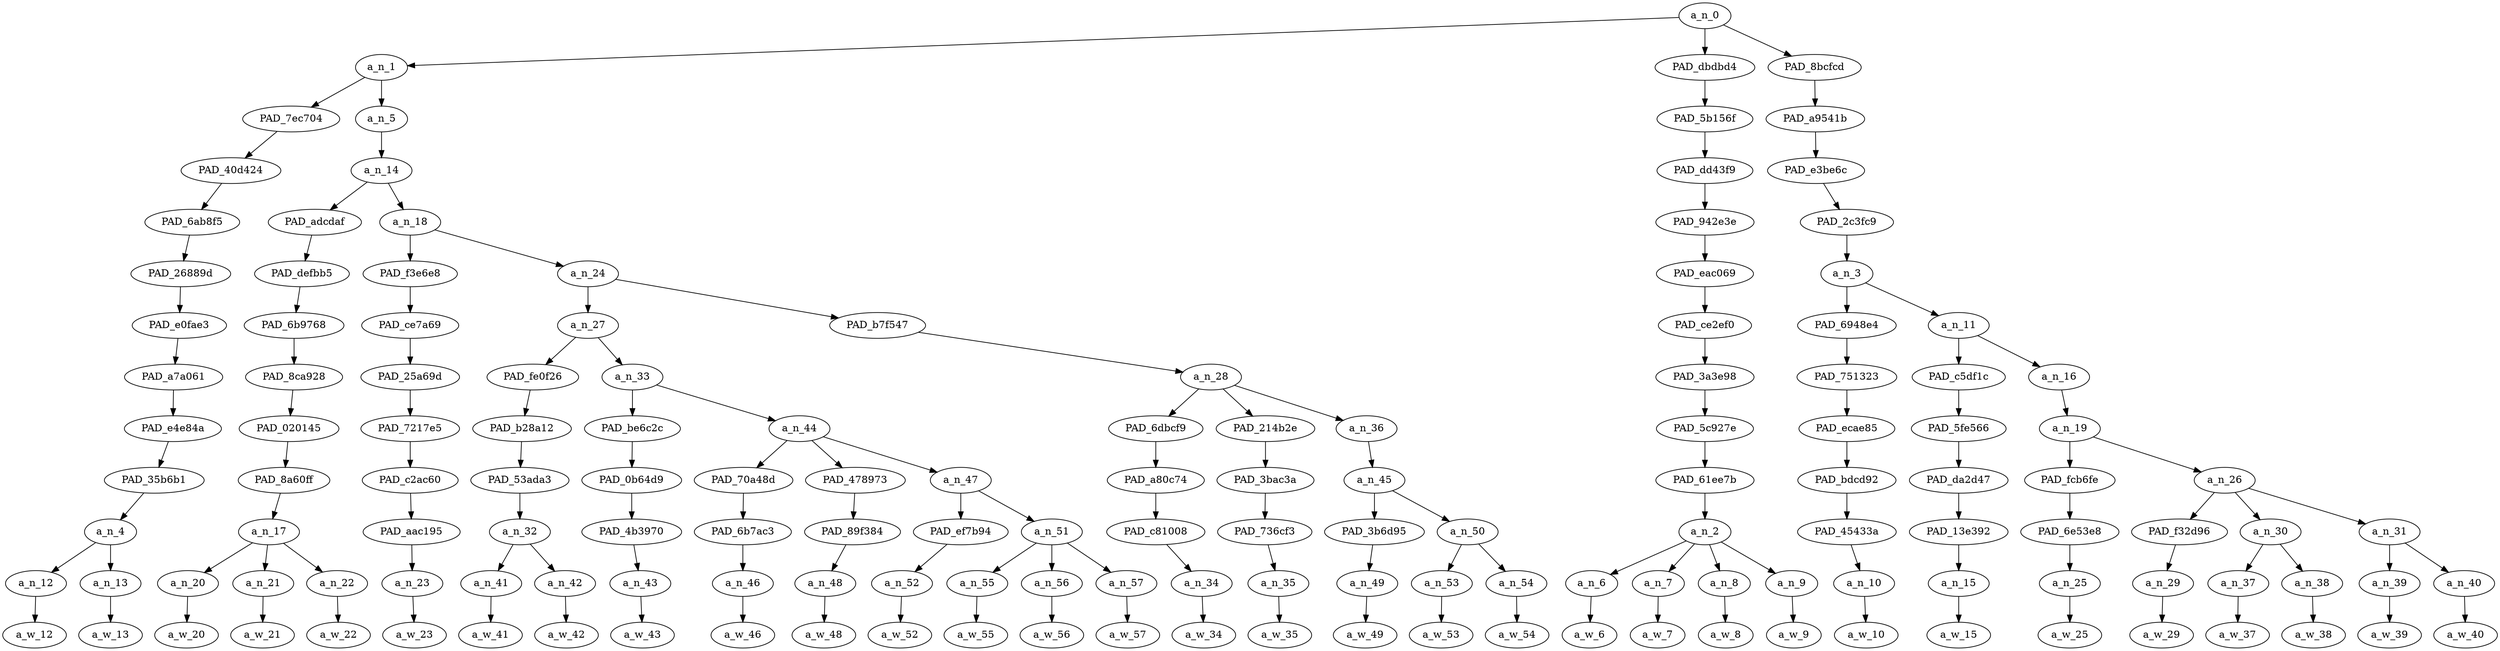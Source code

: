 strict digraph "" {
	a_n_0	[div_dir=1,
		index=0,
		level=12,
		pos="16.578125,12!",
		text_span="[0, 1, 2, 3, 4, 5, 6, 7, 8, 9, 10, 11, 12, 13, 14, 15, 16, 17, 18, 19, 20, 21, 22, 23, 24, 25, 26, 27, 28, 29, 30, 31]",
		value=1.00000000];
	a_n_1	[div_dir=-1,
		index=0,
		level=11,
		pos="3.1510416666666665,11!",
		text_span="[0, 1, 2, 3, 4, 5, 6, 7, 8, 9, 10, 11, 12, 13, 14, 15, 16, 17, 18, 19]",
		value=0.56168679];
	a_n_0 -> a_n_1;
	PAD_dbdbd4	[div_dir=-1,
		index=1,
		level=11,
		pos="21.5,11!",
		text_span="[20, 21, 22, 23]",
		value=0.19903374];
	a_n_0 -> PAD_dbdbd4;
	PAD_8bcfcd	[div_dir=1,
		index=2,
		level=11,
		pos="25.083333333333336,11!",
		text_span="[24, 25, 26, 27, 28, 29, 30, 31]",
		value=0.23926973];
	a_n_0 -> PAD_8bcfcd;
	PAD_7ec704	[div_dir=1,
		index=0,
		level=10,
		pos="0.5,10!",
		text_span="[0, 1]",
		value=0.08653522];
	a_n_1 -> PAD_7ec704;
	a_n_5	[div_dir=-1,
		index=1,
		level=10,
		pos="5.802083333333333,10!",
		text_span="[2, 3, 4, 5, 6, 7, 8, 9, 10, 11, 12, 13, 14, 15, 16, 17, 18, 19]",
		value=0.47515039];
	a_n_1 -> a_n_5;
	PAD_40d424	[div_dir=1,
		index=0,
		level=9,
		pos="0.5,9!",
		text_span="[0, 1]",
		value=0.08653522];
	PAD_7ec704 -> PAD_40d424;
	PAD_6ab8f5	[div_dir=1,
		index=0,
		level=8,
		pos="0.5,8!",
		text_span="[0, 1]",
		value=0.08653522];
	PAD_40d424 -> PAD_6ab8f5;
	PAD_26889d	[div_dir=1,
		index=0,
		level=7,
		pos="0.5,7!",
		text_span="[0, 1]",
		value=0.08653522];
	PAD_6ab8f5 -> PAD_26889d;
	PAD_e0fae3	[div_dir=1,
		index=0,
		level=6,
		pos="0.5,6!",
		text_span="[0, 1]",
		value=0.08653522];
	PAD_26889d -> PAD_e0fae3;
	PAD_a7a061	[div_dir=1,
		index=0,
		level=5,
		pos="0.5,5!",
		text_span="[0, 1]",
		value=0.08653522];
	PAD_e0fae3 -> PAD_a7a061;
	PAD_e4e84a	[div_dir=1,
		index=0,
		level=4,
		pos="0.5,4!",
		text_span="[0, 1]",
		value=0.08653522];
	PAD_a7a061 -> PAD_e4e84a;
	PAD_35b6b1	[div_dir=1,
		index=0,
		level=3,
		pos="0.5,3!",
		text_span="[0, 1]",
		value=0.08653522];
	PAD_e4e84a -> PAD_35b6b1;
	a_n_4	[div_dir=1,
		index=0,
		level=2,
		pos="0.5,2!",
		text_span="[0, 1]",
		value=0.08653522];
	PAD_35b6b1 -> a_n_4;
	a_n_12	[div_dir=1,
		index=0,
		level=1,
		pos="0.0,1!",
		text_span="[0]",
		value=0.04973835];
	a_n_4 -> a_n_12;
	a_n_13	[div_dir=1,
		index=1,
		level=1,
		pos="1.0,1!",
		text_span="[1]",
		value=0.03674925];
	a_n_4 -> a_n_13;
	a_w_12	[div_dir=0,
		index=0,
		level=0,
		pos="0,0!",
		text_span="[0]",
		value="<user>"];
	a_n_12 -> a_w_12;
	a_w_13	[div_dir=0,
		index=1,
		level=0,
		pos="1,0!",
		text_span="[1]",
		value="<user>1"];
	a_n_13 -> a_w_13;
	a_n_14	[div_dir=-1,
		index=1,
		level=9,
		pos="5.802083333333333,9!",
		text_span="[2, 3, 4, 5, 6, 7, 8, 9, 10, 11, 12, 13, 14, 15, 16, 17, 18, 19]",
		value=0.47514398];
	a_n_5 -> a_n_14;
	PAD_adcdaf	[div_dir=1,
		index=1,
		level=8,
		pos="3.0,8!",
		text_span="[2, 3, 4]",
		value=0.12636761];
	a_n_14 -> PAD_adcdaf;
	a_n_18	[div_dir=-1,
		index=2,
		level=8,
		pos="8.604166666666666,8!",
		text_span="[5, 6, 7, 8, 9, 10, 11, 12, 13, 14, 15, 16, 17, 18, 19]",
		value=0.34876997];
	a_n_14 -> a_n_18;
	PAD_defbb5	[div_dir=1,
		index=1,
		level=7,
		pos="3.0,7!",
		text_span="[2, 3, 4]",
		value=0.12636761];
	PAD_adcdaf -> PAD_defbb5;
	PAD_6b9768	[div_dir=1,
		index=1,
		level=6,
		pos="3.0,6!",
		text_span="[2, 3, 4]",
		value=0.12636761];
	PAD_defbb5 -> PAD_6b9768;
	PAD_8ca928	[div_dir=1,
		index=1,
		level=5,
		pos="3.0,5!",
		text_span="[2, 3, 4]",
		value=0.12636761];
	PAD_6b9768 -> PAD_8ca928;
	PAD_020145	[div_dir=1,
		index=1,
		level=4,
		pos="3.0,4!",
		text_span="[2, 3, 4]",
		value=0.12636761];
	PAD_8ca928 -> PAD_020145;
	PAD_8a60ff	[div_dir=1,
		index=1,
		level=3,
		pos="3.0,3!",
		text_span="[2, 3, 4]",
		value=0.12636761];
	PAD_020145 -> PAD_8a60ff;
	a_n_17	[div_dir=1,
		index=1,
		level=2,
		pos="3.0,2!",
		text_span="[2, 3, 4]",
		value=0.12636761];
	PAD_8a60ff -> a_n_17;
	a_n_20	[div_dir=-1,
		index=2,
		level=1,
		pos="2.0,1!",
		text_span="[2]",
		value=0.02159389];
	a_n_17 -> a_n_20;
	a_n_21	[div_dir=1,
		index=3,
		level=1,
		pos="3.0,1!",
		text_span="[3]",
		value=0.03974667];
	a_n_17 -> a_n_21;
	a_n_22	[div_dir=-1,
		index=4,
		level=1,
		pos="4.0,1!",
		text_span="[4]",
		value=0.06502658];
	a_n_17 -> a_n_22;
	a_w_20	[div_dir=0,
		index=2,
		level=0,
		pos="2,0!",
		text_span="[2]",
		value=the];
	a_n_20 -> a_w_20;
	a_w_21	[div_dir=0,
		index=3,
		level=0,
		pos="3,0!",
		text_span="[3]",
		value=demo];
	a_n_21 -> a_w_21;
	a_w_22	[div_dir=0,
		index=4,
		level=0,
		pos="4,0!",
		text_span="[4]",
		value=bots];
	a_n_22 -> a_w_22;
	PAD_f3e6e8	[div_dir=-1,
		index=2,
		level=7,
		pos="5.0,7!",
		text_span="[5]",
		value=0.01793196];
	a_n_18 -> PAD_f3e6e8;
	a_n_24	[div_dir=1,
		index=3,
		level=7,
		pos="12.208333333333332,7!",
		text_span="[6, 7, 8, 9, 10, 11, 12, 13, 14, 15, 16, 17, 18, 19]",
		value=0.33083060];
	a_n_18 -> a_n_24;
	PAD_ce7a69	[div_dir=-1,
		index=2,
		level=6,
		pos="5.0,6!",
		text_span="[5]",
		value=0.01793196];
	PAD_f3e6e8 -> PAD_ce7a69;
	PAD_25a69d	[div_dir=-1,
		index=2,
		level=5,
		pos="5.0,5!",
		text_span="[5]",
		value=0.01793196];
	PAD_ce7a69 -> PAD_25a69d;
	PAD_7217e5	[div_dir=-1,
		index=2,
		level=4,
		pos="5.0,4!",
		text_span="[5]",
		value=0.01793196];
	PAD_25a69d -> PAD_7217e5;
	PAD_c2ac60	[div_dir=-1,
		index=2,
		level=3,
		pos="5.0,3!",
		text_span="[5]",
		value=0.01793196];
	PAD_7217e5 -> PAD_c2ac60;
	PAD_aac195	[div_dir=-1,
		index=2,
		level=2,
		pos="5.0,2!",
		text_span="[5]",
		value=0.01793196];
	PAD_c2ac60 -> PAD_aac195;
	a_n_23	[div_dir=-1,
		index=5,
		level=1,
		pos="5.0,1!",
		text_span="[5]",
		value=0.01793196];
	PAD_aac195 -> a_n_23;
	a_w_23	[div_dir=0,
		index=5,
		level=0,
		pos="5,0!",
		text_span="[5]",
		value=pin];
	a_n_23 -> a_w_23;
	a_n_27	[div_dir=1,
		index=3,
		level=6,
		pos="8.166666666666666,6!",
		text_span="[6, 7, 8, 9, 10, 11, 12, 13, 14]",
		value=0.22096062];
	a_n_24 -> a_n_27;
	PAD_b7f547	[div_dir=-1,
		index=4,
		level=6,
		pos="16.25,6!",
		text_span="[15, 16, 17, 18, 19]",
		value=0.10985721];
	a_n_24 -> PAD_b7f547;
	PAD_fe0f26	[div_dir=-1,
		index=3,
		level=5,
		pos="6.5,5!",
		text_span="[6, 7]",
		value=0.03352149];
	a_n_27 -> PAD_fe0f26;
	a_n_33	[div_dir=1,
		index=4,
		level=5,
		pos="9.833333333333332,5!",
		text_span="[8, 9, 10, 11, 12, 13, 14]",
		value=0.18741679];
	a_n_27 -> a_n_33;
	PAD_b28a12	[div_dir=-1,
		index=3,
		level=4,
		pos="6.5,4!",
		text_span="[6, 7]",
		value=0.03352149];
	PAD_fe0f26 -> PAD_b28a12;
	PAD_53ada3	[div_dir=-1,
		index=3,
		level=3,
		pos="6.5,3!",
		text_span="[6, 7]",
		value=0.03352149];
	PAD_b28a12 -> PAD_53ada3;
	a_n_32	[div_dir=-1,
		index=3,
		level=2,
		pos="6.5,2!",
		text_span="[6, 7]",
		value=0.03352149];
	PAD_53ada3 -> a_n_32;
	a_n_41	[div_dir=-1,
		index=6,
		level=1,
		pos="6.0,1!",
		text_span="[6]",
		value=0.01449894];
	a_n_32 -> a_n_41;
	a_n_42	[div_dir=-1,
		index=7,
		level=1,
		pos="7.0,1!",
		text_span="[7]",
		value=0.01891943];
	a_n_32 -> a_n_42;
	a_w_41	[div_dir=0,
		index=6,
		level=0,
		pos="6,0!",
		text_span="[6]",
		value=their];
	a_n_41 -> a_w_41;
	a_w_42	[div_dir=0,
		index=7,
		level=0,
		pos="7,0!",
		text_span="[7]",
		value=hopes];
	a_n_42 -> a_w_42;
	PAD_be6c2c	[div_dir=-1,
		index=4,
		level=4,
		pos="8.0,4!",
		text_span="[8]",
		value=0.01291802];
	a_n_33 -> PAD_be6c2c;
	a_n_44	[div_dir=1,
		index=5,
		level=4,
		pos="11.666666666666666,4!",
		text_span="[9, 10, 11, 12, 13, 14]",
		value=0.17441726];
	a_n_33 -> a_n_44;
	PAD_0b64d9	[div_dir=-1,
		index=4,
		level=3,
		pos="8.0,3!",
		text_span="[8]",
		value=0.01291802];
	PAD_be6c2c -> PAD_0b64d9;
	PAD_4b3970	[div_dir=-1,
		index=4,
		level=2,
		pos="8.0,2!",
		text_span="[8]",
		value=0.01291802];
	PAD_0b64d9 -> PAD_4b3970;
	a_n_43	[div_dir=-1,
		index=8,
		level=1,
		pos="8.0,1!",
		text_span="[8]",
		value=0.01291802];
	PAD_4b3970 -> a_n_43;
	a_w_43	[div_dir=0,
		index=8,
		level=0,
		pos="8,0!",
		text_span="[8]",
		value=on];
	a_n_43 -> a_w_43;
	PAD_70a48d	[div_dir=-1,
		index=5,
		level=3,
		pos="9.0,3!",
		text_span="[9]",
		value=0.01745675];
	a_n_44 -> PAD_70a48d;
	PAD_478973	[div_dir=1,
		index=7,
		level=3,
		pos="14.0,3!",
		text_span="[14]",
		value=0.02198820];
	a_n_44 -> PAD_478973;
	a_n_47	[div_dir=1,
		index=6,
		level=3,
		pos="12.0,3!",
		text_span="[10, 11, 12, 13]",
		value=0.13486328];
	a_n_44 -> a_n_47;
	PAD_6b7ac3	[div_dir=-1,
		index=5,
		level=2,
		pos="9.0,2!",
		text_span="[9]",
		value=0.01745675];
	PAD_70a48d -> PAD_6b7ac3;
	a_n_46	[div_dir=-1,
		index=9,
		level=1,
		pos="9.0,1!",
		text_span="[9]",
		value=0.01745675];
	PAD_6b7ac3 -> a_n_46;
	a_w_46	[div_dir=0,
		index=9,
		level=0,
		pos="9,0!",
		text_span="[9]",
		value=massive];
	a_n_46 -> a_w_46;
	PAD_89f384	[div_dir=1,
		index=8,
		level=2,
		pos="14.0,2!",
		text_span="[14]",
		value=0.02198820];
	PAD_478973 -> PAD_89f384;
	a_n_48	[div_dir=1,
		index=14,
		level=1,
		pos="14.0,1!",
		text_span="[14]",
		value=0.02198820];
	PAD_89f384 -> a_n_48;
	a_w_48	[div_dir=0,
		index=14,
		level=0,
		pos="14,0!",
		text_span="[14]",
		value=operation];
	a_n_48 -> a_w_48;
	PAD_ef7b94	[div_dir=1,
		index=7,
		level=2,
		pos="13.0,2!",
		text_span="[13]",
		value=0.02580219];
	a_n_47 -> PAD_ef7b94;
	a_n_51	[div_dir=1,
		index=6,
		level=2,
		pos="11.0,2!",
		text_span="[10, 11, 12]",
		value=0.10896973];
	a_n_47 -> a_n_51;
	a_n_52	[div_dir=1,
		index=13,
		level=1,
		pos="13.0,1!",
		text_span="[13]",
		value=0.02580219];
	PAD_ef7b94 -> a_n_52;
	a_w_52	[div_dir=0,
		index=13,
		level=0,
		pos="13,0!",
		text_span="[13]",
		value=fraud];
	a_n_52 -> a_w_52;
	a_n_55	[div_dir=1,
		index=10,
		level=1,
		pos="10.0,1!",
		text_span="[10]",
		value=0.02552671];
	a_n_51 -> a_n_55;
	a_n_56	[div_dir=1,
		index=11,
		level=1,
		pos="11.0,1!",
		text_span="[11]",
		value=0.04465002];
	a_n_51 -> a_n_56;
	a_n_57	[div_dir=-1,
		index=12,
		level=1,
		pos="12.0,1!",
		text_span="[12]",
		value=0.03871161];
	a_n_51 -> a_n_57;
	a_w_55	[div_dir=0,
		index=10,
		level=0,
		pos="10,0!",
		text_span="[10]",
		value=illegal];
	a_n_55 -> a_w_55;
	a_w_56	[div_dir=0,
		index=11,
		level=0,
		pos="11,0!",
		text_span="[11]",
		value=alien];
	a_n_56 -> a_w_56;
	a_w_57	[div_dir=0,
		index=12,
		level=0,
		pos="12,0!",
		text_span="[12]",
		value=voter];
	a_n_57 -> a_w_57;
	a_n_28	[div_dir=-1,
		index=5,
		level=5,
		pos="16.25,5!",
		text_span="[15, 16, 17, 18, 19]",
		value=0.10985721];
	PAD_b7f547 -> a_n_28;
	PAD_6dbcf9	[div_dir=-1,
		index=6,
		level=4,
		pos="15.0,4!",
		text_span="[15]",
		value=0.01063498];
	a_n_28 -> PAD_6dbcf9;
	PAD_214b2e	[div_dir=-1,
		index=7,
		level=4,
		pos="16.0,4!",
		text_span="[16]",
		value=0.01343677];
	a_n_28 -> PAD_214b2e;
	a_n_36	[div_dir=1,
		index=8,
		level=4,
		pos="17.75,4!",
		text_span="[17, 18, 19]",
		value=0.08577917];
	a_n_28 -> a_n_36;
	PAD_a80c74	[div_dir=-1,
		index=8,
		level=3,
		pos="15.0,3!",
		text_span="[15]",
		value=0.01063498];
	PAD_6dbcf9 -> PAD_a80c74;
	PAD_c81008	[div_dir=-1,
		index=9,
		level=2,
		pos="15.0,2!",
		text_span="[15]",
		value=0.01063498];
	PAD_a80c74 -> PAD_c81008;
	a_n_34	[div_dir=-1,
		index=15,
		level=1,
		pos="15.0,1!",
		text_span="[15]",
		value=0.01063498];
	PAD_c81008 -> a_n_34;
	a_w_34	[div_dir=0,
		index=15,
		level=0,
		pos="15,0!",
		text_span="[15]",
		value=too];
	a_n_34 -> a_w_34;
	PAD_3bac3a	[div_dir=-1,
		index=9,
		level=3,
		pos="16.0,3!",
		text_span="[16]",
		value=0.01343677];
	PAD_214b2e -> PAD_3bac3a;
	PAD_736cf3	[div_dir=-1,
		index=10,
		level=2,
		pos="16.0,2!",
		text_span="[16]",
		value=0.01343677];
	PAD_3bac3a -> PAD_736cf3;
	a_n_35	[div_dir=-1,
		index=16,
		level=1,
		pos="16.0,1!",
		text_span="[16]",
		value=0.01343677];
	PAD_736cf3 -> a_n_35;
	a_w_35	[div_dir=0,
		index=16,
		level=0,
		pos="16,0!",
		text_span="[16]",
		value=big];
	a_n_35 -> a_w_35;
	a_n_45	[div_dir=1,
		index=10,
		level=3,
		pos="17.75,3!",
		text_span="[17, 18, 19]",
		value=0.08576388];
	a_n_36 -> a_n_45;
	PAD_3b6d95	[div_dir=-1,
		index=11,
		level=2,
		pos="17.0,2!",
		text_span="[17]",
		value=0.01352506];
	a_n_45 -> PAD_3b6d95;
	a_n_50	[div_dir=1,
		index=12,
		level=2,
		pos="18.5,2!",
		text_span="[18, 19]",
		value=0.07222352];
	a_n_45 -> a_n_50;
	a_n_49	[div_dir=-1,
		index=17,
		level=1,
		pos="17.0,1!",
		text_span="[17]",
		value=0.01352506];
	PAD_3b6d95 -> a_n_49;
	a_w_49	[div_dir=0,
		index=17,
		level=0,
		pos="17,0!",
		text_span="[17]",
		value=to];
	a_n_49 -> a_w_49;
	a_n_53	[div_dir=1,
		index=18,
		level=1,
		pos="18.0,1!",
		text_span="[18]",
		value=0.04035050];
	a_n_50 -> a_n_53;
	a_n_54	[div_dir=1,
		index=19,
		level=1,
		pos="19.0,1!",
		text_span="[19]",
		value=0.03183339];
	a_n_50 -> a_n_54;
	a_w_53	[div_dir=0,
		index=18,
		level=0,
		pos="18,0!",
		text_span="[18]",
		value=recount];
	a_n_53 -> a_w_53;
	a_w_54	[div_dir=0,
		index=19,
		level=0,
		pos="19,0!",
		text_span="[19]",
		value=2020];
	a_n_54 -> a_w_54;
	PAD_5b156f	[div_dir=-1,
		index=2,
		level=10,
		pos="21.5,10!",
		text_span="[20, 21, 22, 23]",
		value=0.19903374];
	PAD_dbdbd4 -> PAD_5b156f;
	PAD_dd43f9	[div_dir=-1,
		index=2,
		level=9,
		pos="21.5,9!",
		text_span="[20, 21, 22, 23]",
		value=0.19903374];
	PAD_5b156f -> PAD_dd43f9;
	PAD_942e3e	[div_dir=-1,
		index=3,
		level=8,
		pos="21.5,8!",
		text_span="[20, 21, 22, 23]",
		value=0.19903374];
	PAD_dd43f9 -> PAD_942e3e;
	PAD_eac069	[div_dir=-1,
		index=4,
		level=7,
		pos="21.5,7!",
		text_span="[20, 21, 22, 23]",
		value=0.19903374];
	PAD_942e3e -> PAD_eac069;
	PAD_ce2ef0	[div_dir=-1,
		index=5,
		level=6,
		pos="21.5,6!",
		text_span="[20, 21, 22, 23]",
		value=0.19903374];
	PAD_eac069 -> PAD_ce2ef0;
	PAD_3a3e98	[div_dir=-1,
		index=6,
		level=5,
		pos="21.5,5!",
		text_span="[20, 21, 22, 23]",
		value=0.19903374];
	PAD_ce2ef0 -> PAD_3a3e98;
	PAD_5c927e	[div_dir=-1,
		index=9,
		level=4,
		pos="21.5,4!",
		text_span="[20, 21, 22, 23]",
		value=0.19903374];
	PAD_3a3e98 -> PAD_5c927e;
	PAD_61ee7b	[div_dir=-1,
		index=11,
		level=3,
		pos="21.5,3!",
		text_span="[20, 21, 22, 23]",
		value=0.19903374];
	PAD_5c927e -> PAD_61ee7b;
	a_n_2	[div_dir=-1,
		index=13,
		level=2,
		pos="21.5,2!",
		text_span="[20, 21, 22, 23]",
		value=0.19903374];
	PAD_61ee7b -> a_n_2;
	a_n_6	[div_dir=-1,
		index=20,
		level=1,
		pos="20.0,1!",
		text_span="[20]",
		value=0.01513430];
	a_n_2 -> a_n_6;
	a_n_7	[div_dir=-1,
		index=21,
		level=1,
		pos="21.0,1!",
		text_span="[21]",
		value=0.01727975];
	a_n_2 -> a_n_7;
	a_n_8	[div_dir=1,
		index=22,
		level=1,
		pos="22.0,1!",
		text_span="[22]",
		value=0.09328318];
	a_n_2 -> a_n_8;
	a_n_9	[div_dir=-1,
		index=23,
		level=1,
		pos="23.0,1!",
		text_span="[23]",
		value=0.07330835];
	a_n_2 -> a_n_9;
	a_w_6	[div_dir=0,
		index=20,
		level=0,
		pos="20,0!",
		text_span="[20]",
		value=the1];
	a_n_6 -> a_w_6;
	a_w_7	[div_dir=0,
		index=21,
		level=0,
		pos="21,0!",
		text_span="[21]",
		value=current];
	a_n_7 -> a_w_7;
	a_w_8	[div_dir=0,
		index=22,
		level=0,
		pos="22,0!",
		text_span="[22]",
		value=mcimpeachment];
	a_n_8 -> a_w_8;
	a_w_9	[div_dir=0,
		index=23,
		level=0,
		pos="23,0!",
		text_span="[23]",
		value=mcstrategy];
	a_n_9 -> a_w_9;
	PAD_a9541b	[div_dir=1,
		index=3,
		level=10,
		pos="25.083333333333336,10!",
		text_span="[24, 25, 26, 27, 28, 29, 30, 31]",
		value=0.23926973];
	PAD_8bcfcd -> PAD_a9541b;
	PAD_e3be6c	[div_dir=1,
		index=3,
		level=9,
		pos="25.083333333333336,9!",
		text_span="[24, 25, 26, 27, 28, 29, 30, 31]",
		value=0.23926973];
	PAD_a9541b -> PAD_e3be6c;
	PAD_2c3fc9	[div_dir=1,
		index=4,
		level=8,
		pos="25.083333333333336,8!",
		text_span="[24, 25, 26, 27, 28, 29, 30, 31]",
		value=0.23926973];
	PAD_e3be6c -> PAD_2c3fc9;
	a_n_3	[div_dir=1,
		index=5,
		level=7,
		pos="25.083333333333336,7!",
		text_span="[24, 25, 26, 27, 28, 29, 30, 31]",
		value=0.23926973];
	PAD_2c3fc9 -> a_n_3;
	PAD_6948e4	[div_dir=-1,
		index=6,
		level=6,
		pos="24.0,6!",
		text_span="[24]",
		value=0.01784946];
	a_n_3 -> PAD_6948e4;
	a_n_11	[div_dir=1,
		index=7,
		level=6,
		pos="26.166666666666668,6!",
		text_span="[25, 26, 27, 28, 29, 30, 31]",
		value=0.22136680];
	a_n_3 -> a_n_11;
	PAD_751323	[div_dir=-1,
		index=7,
		level=5,
		pos="24.0,5!",
		text_span="[24]",
		value=0.01784946];
	PAD_6948e4 -> PAD_751323;
	PAD_ecae85	[div_dir=-1,
		index=10,
		level=4,
		pos="24.0,4!",
		text_span="[24]",
		value=0.01784946];
	PAD_751323 -> PAD_ecae85;
	PAD_bdcd92	[div_dir=-1,
		index=12,
		level=3,
		pos="24.0,3!",
		text_span="[24]",
		value=0.01784946];
	PAD_ecae85 -> PAD_bdcd92;
	PAD_45433a	[div_dir=-1,
		index=14,
		level=2,
		pos="24.0,2!",
		text_span="[24]",
		value=0.01784946];
	PAD_bdcd92 -> PAD_45433a;
	a_n_10	[div_dir=-1,
		index=24,
		level=1,
		pos="24.0,1!",
		text_span="[24]",
		value=0.01784946];
	PAD_45433a -> a_n_10;
	a_w_10	[div_dir=0,
		index=24,
		level=0,
		pos="24,0!",
		text_span="[24]",
		value=is];
	a_n_10 -> a_w_10;
	PAD_c5df1c	[div_dir=-1,
		index=8,
		level=5,
		pos="25.0,5!",
		text_span="[25]",
		value=0.01639982];
	a_n_11 -> PAD_c5df1c;
	a_n_16	[div_dir=1,
		index=9,
		level=5,
		pos="27.333333333333336,5!",
		text_span="[26, 27, 28, 29, 30, 31]",
		value=0.20487990];
	a_n_11 -> a_n_16;
	PAD_5fe566	[div_dir=-1,
		index=11,
		level=4,
		pos="25.0,4!",
		text_span="[25]",
		value=0.01639982];
	PAD_c5df1c -> PAD_5fe566;
	PAD_da2d47	[div_dir=-1,
		index=13,
		level=3,
		pos="25.0,3!",
		text_span="[25]",
		value=0.01639982];
	PAD_5fe566 -> PAD_da2d47;
	PAD_13e392	[div_dir=-1,
		index=15,
		level=2,
		pos="25.0,2!",
		text_span="[25]",
		value=0.01639982];
	PAD_da2d47 -> PAD_13e392;
	a_n_15	[div_dir=-1,
		index=25,
		level=1,
		pos="25.0,1!",
		text_span="[25]",
		value=0.01639982];
	PAD_13e392 -> a_n_15;
	a_w_15	[div_dir=0,
		index=25,
		level=0,
		pos="25,0!",
		text_span="[25]",
		value=designed];
	a_n_15 -> a_w_15;
	a_n_19	[div_dir=1,
		index=12,
		level=4,
		pos="27.333333333333336,4!",
		text_span="[26, 27, 28, 29, 30, 31]",
		value=0.20478529];
	a_n_16 -> a_n_19;
	PAD_fcb6fe	[div_dir=-1,
		index=14,
		level=3,
		pos="26.0,3!",
		text_span="[26]",
		value=0.01345809];
	a_n_19 -> PAD_fcb6fe;
	a_n_26	[div_dir=1,
		index=15,
		level=3,
		pos="28.666666666666668,3!",
		text_span="[27, 28, 29, 30, 31]",
		value=0.19123258];
	a_n_19 -> a_n_26;
	PAD_6e53e8	[div_dir=-1,
		index=16,
		level=2,
		pos="26.0,2!",
		text_span="[26]",
		value=0.01345809];
	PAD_fcb6fe -> PAD_6e53e8;
	a_n_25	[div_dir=-1,
		index=26,
		level=1,
		pos="26.0,1!",
		text_span="[26]",
		value=0.01345809];
	PAD_6e53e8 -> a_n_25;
	a_w_25	[div_dir=0,
		index=26,
		level=0,
		pos="26,0!",
		text_span="[26]",
		value=to1];
	a_n_25 -> a_w_25;
	PAD_f32d96	[div_dir=-1,
		index=17,
		level=2,
		pos="27.0,2!",
		text_span="[27]",
		value=0.02669819];
	a_n_26 -> PAD_f32d96;
	a_n_30	[div_dir=1,
		index=18,
		level=2,
		pos="28.5,2!",
		text_span="[28, 29]",
		value=0.07748527];
	a_n_26 -> a_n_30;
	a_n_31	[div_dir=-1,
		index=19,
		level=2,
		pos="30.5,2!",
		text_span="[30, 31]",
		value=0.08692622];
	a_n_26 -> a_n_31;
	a_n_29	[div_dir=-1,
		index=27,
		level=1,
		pos="27.0,1!",
		text_span="[27]",
		value=0.02669819];
	PAD_f32d96 -> a_n_29;
	a_w_29	[div_dir=0,
		index=27,
		level=0,
		pos="27,0!",
		text_span="[27]",
		value=anger];
	a_n_29 -> a_w_29;
	a_n_37	[div_dir=1,
		index=28,
		level=1,
		pos="28.0,1!",
		text_span="[28]",
		value=0.03102279];
	a_n_30 -> a_n_37;
	a_n_38	[div_dir=1,
		index=29,
		level=1,
		pos="29.0,1!",
		text_span="[29]",
		value=0.04619200];
	a_n_30 -> a_n_38;
	a_w_37	[div_dir=0,
		index=28,
		level=0,
		pos="28,0!",
		text_span="[28]",
		value=illegal1];
	a_n_37 -> a_w_37;
	a_w_38	[div_dir=0,
		index=29,
		level=0,
		pos="29,0!",
		text_span="[29]",
		value=aliens];
	a_n_38 -> a_w_38;
	a_n_39	[div_dir=-1,
		index=30,
		level=1,
		pos="30.0,1!",
		text_span="[30]",
		value=0.01784844];
	a_n_31 -> a_n_39;
	a_n_40	[div_dir=-1,
		index=31,
		level=1,
		pos="31.0,1!",
		text_span="[31]",
		value=0.06906372];
	a_n_31 -> a_n_40;
	a_w_39	[div_dir=0,
		index=30,
		level=0,
		pos="30,0!",
		text_span="[30]",
		value=into];
	a_n_39 -> a_w_39;
	a_w_40	[div_dir=0,
		index=31,
		level=0,
		pos="31,0!",
		text_span="[31]",
		value=mcvoting];
	a_n_40 -> a_w_40;
}
